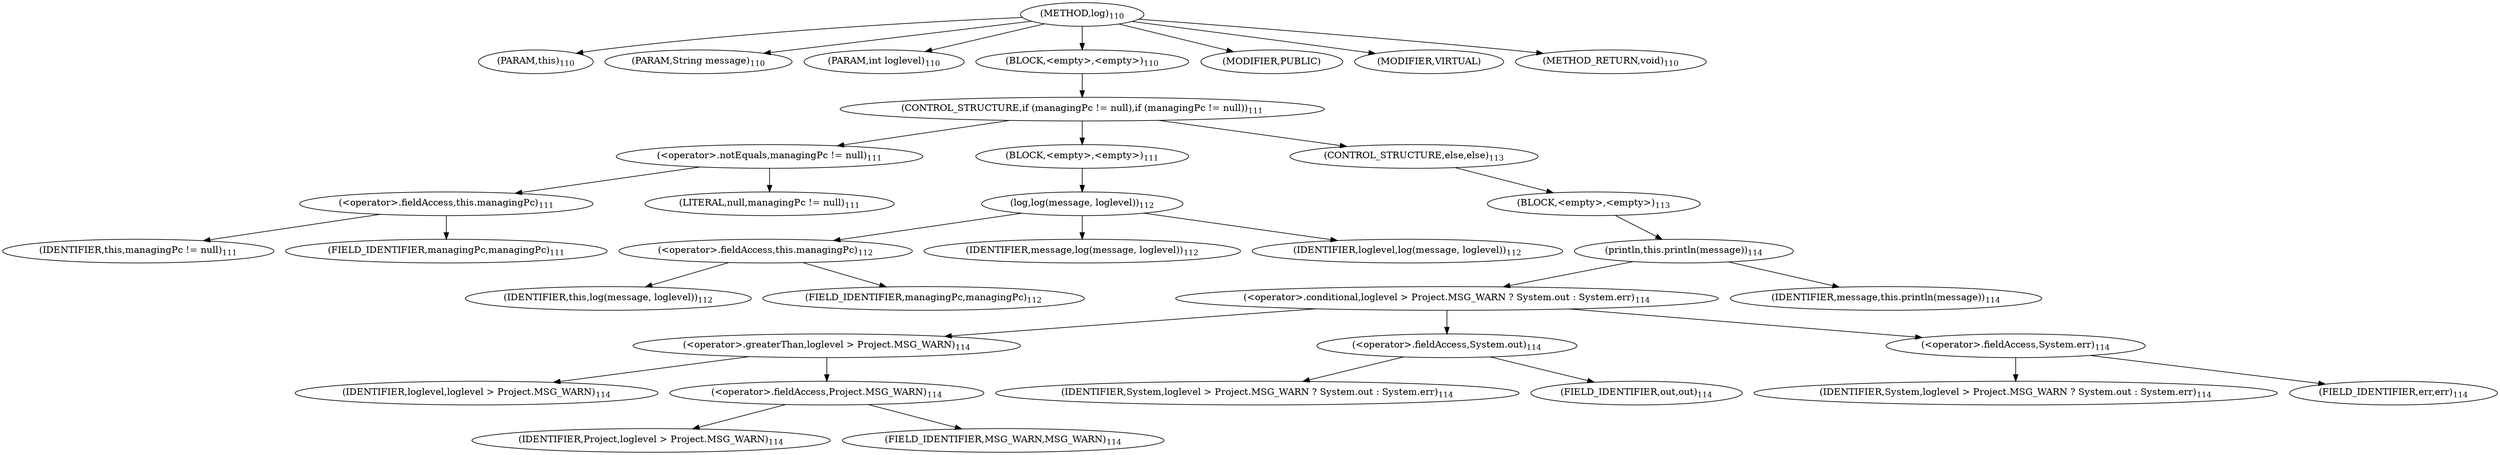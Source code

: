 digraph "log" {  
"148" [label = <(METHOD,log)<SUB>110</SUB>> ]
"149" [label = <(PARAM,this)<SUB>110</SUB>> ]
"150" [label = <(PARAM,String message)<SUB>110</SUB>> ]
"151" [label = <(PARAM,int loglevel)<SUB>110</SUB>> ]
"152" [label = <(BLOCK,&lt;empty&gt;,&lt;empty&gt;)<SUB>110</SUB>> ]
"153" [label = <(CONTROL_STRUCTURE,if (managingPc != null),if (managingPc != null))<SUB>111</SUB>> ]
"154" [label = <(&lt;operator&gt;.notEquals,managingPc != null)<SUB>111</SUB>> ]
"155" [label = <(&lt;operator&gt;.fieldAccess,this.managingPc)<SUB>111</SUB>> ]
"156" [label = <(IDENTIFIER,this,managingPc != null)<SUB>111</SUB>> ]
"157" [label = <(FIELD_IDENTIFIER,managingPc,managingPc)<SUB>111</SUB>> ]
"158" [label = <(LITERAL,null,managingPc != null)<SUB>111</SUB>> ]
"159" [label = <(BLOCK,&lt;empty&gt;,&lt;empty&gt;)<SUB>111</SUB>> ]
"160" [label = <(log,log(message, loglevel))<SUB>112</SUB>> ]
"161" [label = <(&lt;operator&gt;.fieldAccess,this.managingPc)<SUB>112</SUB>> ]
"162" [label = <(IDENTIFIER,this,log(message, loglevel))<SUB>112</SUB>> ]
"163" [label = <(FIELD_IDENTIFIER,managingPc,managingPc)<SUB>112</SUB>> ]
"164" [label = <(IDENTIFIER,message,log(message, loglevel))<SUB>112</SUB>> ]
"165" [label = <(IDENTIFIER,loglevel,log(message, loglevel))<SUB>112</SUB>> ]
"166" [label = <(CONTROL_STRUCTURE,else,else)<SUB>113</SUB>> ]
"167" [label = <(BLOCK,&lt;empty&gt;,&lt;empty&gt;)<SUB>113</SUB>> ]
"168" [label = <(println,this.println(message))<SUB>114</SUB>> ]
"169" [label = <(&lt;operator&gt;.conditional,loglevel &gt; Project.MSG_WARN ? System.out : System.err)<SUB>114</SUB>> ]
"170" [label = <(&lt;operator&gt;.greaterThan,loglevel &gt; Project.MSG_WARN)<SUB>114</SUB>> ]
"171" [label = <(IDENTIFIER,loglevel,loglevel &gt; Project.MSG_WARN)<SUB>114</SUB>> ]
"172" [label = <(&lt;operator&gt;.fieldAccess,Project.MSG_WARN)<SUB>114</SUB>> ]
"173" [label = <(IDENTIFIER,Project,loglevel &gt; Project.MSG_WARN)<SUB>114</SUB>> ]
"174" [label = <(FIELD_IDENTIFIER,MSG_WARN,MSG_WARN)<SUB>114</SUB>> ]
"175" [label = <(&lt;operator&gt;.fieldAccess,System.out)<SUB>114</SUB>> ]
"176" [label = <(IDENTIFIER,System,loglevel &gt; Project.MSG_WARN ? System.out : System.err)<SUB>114</SUB>> ]
"177" [label = <(FIELD_IDENTIFIER,out,out)<SUB>114</SUB>> ]
"178" [label = <(&lt;operator&gt;.fieldAccess,System.err)<SUB>114</SUB>> ]
"179" [label = <(IDENTIFIER,System,loglevel &gt; Project.MSG_WARN ? System.out : System.err)<SUB>114</SUB>> ]
"180" [label = <(FIELD_IDENTIFIER,err,err)<SUB>114</SUB>> ]
"181" [label = <(IDENTIFIER,message,this.println(message))<SUB>114</SUB>> ]
"182" [label = <(MODIFIER,PUBLIC)> ]
"183" [label = <(MODIFIER,VIRTUAL)> ]
"184" [label = <(METHOD_RETURN,void)<SUB>110</SUB>> ]
  "148" -> "149" 
  "148" -> "150" 
  "148" -> "151" 
  "148" -> "152" 
  "148" -> "182" 
  "148" -> "183" 
  "148" -> "184" 
  "152" -> "153" 
  "153" -> "154" 
  "153" -> "159" 
  "153" -> "166" 
  "154" -> "155" 
  "154" -> "158" 
  "155" -> "156" 
  "155" -> "157" 
  "159" -> "160" 
  "160" -> "161" 
  "160" -> "164" 
  "160" -> "165" 
  "161" -> "162" 
  "161" -> "163" 
  "166" -> "167" 
  "167" -> "168" 
  "168" -> "169" 
  "168" -> "181" 
  "169" -> "170" 
  "169" -> "175" 
  "169" -> "178" 
  "170" -> "171" 
  "170" -> "172" 
  "172" -> "173" 
  "172" -> "174" 
  "175" -> "176" 
  "175" -> "177" 
  "178" -> "179" 
  "178" -> "180" 
}
